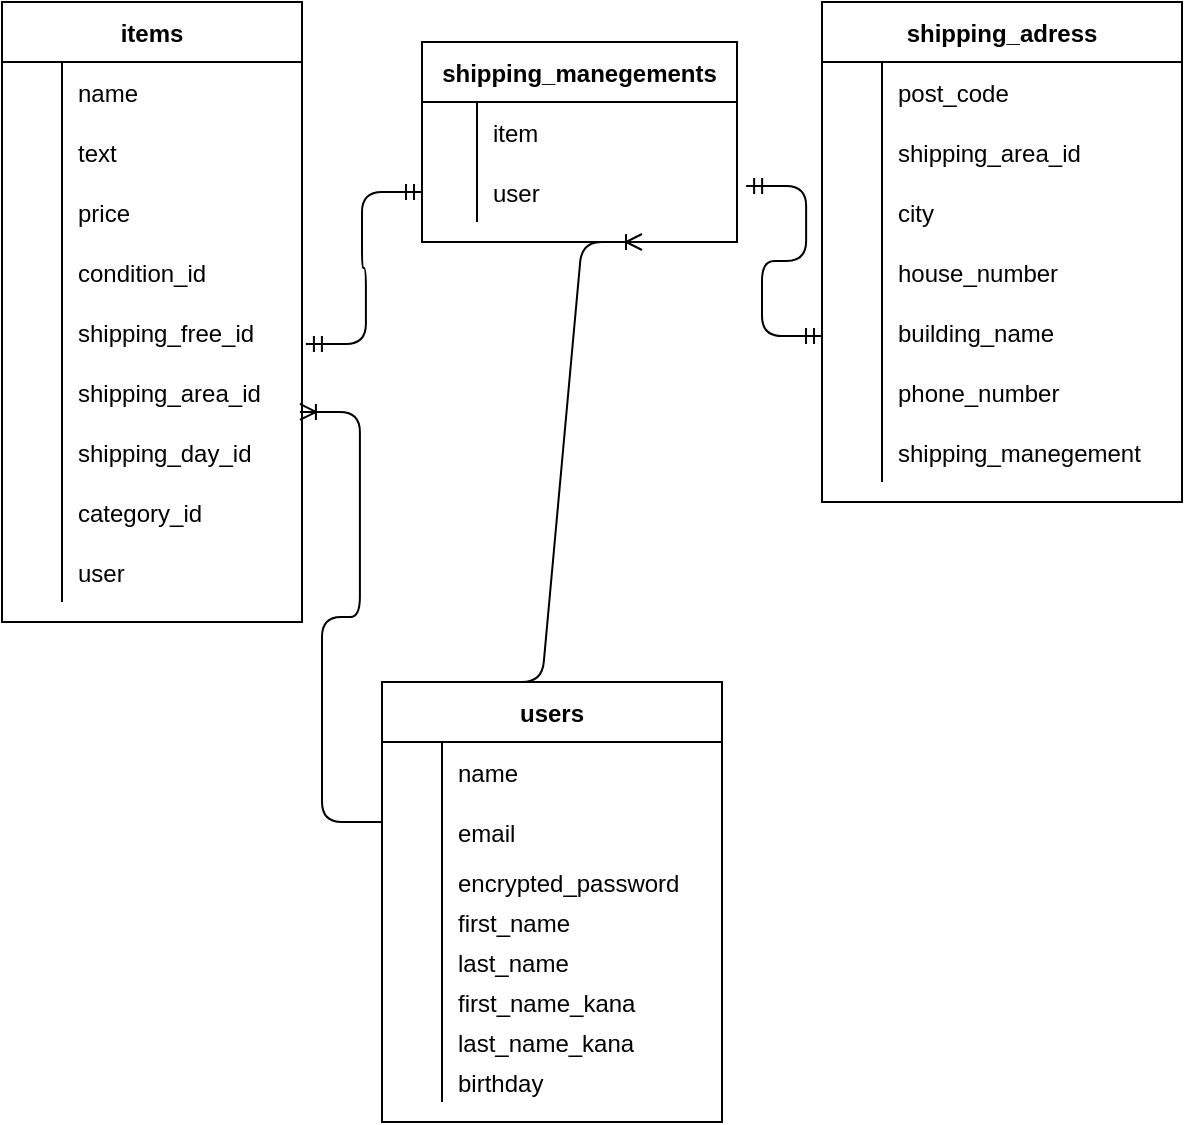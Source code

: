 <mxfile>
    <diagram id="Winn7nwg83c-m1TiPJ43" name="ページ1">
        <mxGraphModel dx="659" dy="586" grid="1" gridSize="10" guides="1" tooltips="1" connect="0" arrows="1" fold="1" page="1" pageScale="1" pageWidth="827" pageHeight="1169" math="0" shadow="0">
            <root>
                <mxCell id="0"/>
                <mxCell id="1" parent="0"/>
                <object label="users" id="72">
                    <mxCell style="shape=table;startSize=30;container=1;collapsible=1;childLayout=tableLayout;fixedRows=1;rowLines=0;fontStyle=1;align=center;resizeLast=1;verticalAlign=middle;horizontal=1;" vertex="1" parent="1">
                        <mxGeometry x="270" y="360" width="170" height="220" as="geometry">
                            <mxRectangle x="300" y="280" width="60" height="30" as="alternateBounds"/>
                        </mxGeometry>
                    </mxCell>
                </object>
                <mxCell id="76" value="" style="shape=partialRectangle;collapsible=0;dropTarget=0;pointerEvents=0;fillColor=none;top=0;left=0;bottom=0;right=0;points=[[0,0.5],[1,0.5]];portConstraint=eastwest;" vertex="1" parent="72">
                    <mxGeometry y="30" width="170" height="30" as="geometry"/>
                </mxCell>
                <mxCell id="77" value="" style="shape=partialRectangle;connectable=0;fillColor=none;top=0;left=0;bottom=0;right=0;editable=1;overflow=hidden;" vertex="1" parent="76">
                    <mxGeometry width="30" height="30" as="geometry"/>
                </mxCell>
                <mxCell id="78" value="name" style="shape=partialRectangle;connectable=0;fillColor=none;top=0;left=0;bottom=0;right=0;align=left;spacingLeft=6;overflow=hidden;" vertex="1" parent="76">
                    <mxGeometry x="30" width="140" height="30" as="geometry"/>
                </mxCell>
                <mxCell id="79" value="" style="shape=partialRectangle;collapsible=0;dropTarget=0;pointerEvents=0;fillColor=none;top=0;left=0;bottom=0;right=0;points=[[0,0.5],[1,0.5]];portConstraint=eastwest;" vertex="1" parent="72">
                    <mxGeometry y="60" width="170" height="30" as="geometry"/>
                </mxCell>
                <mxCell id="80" value="" style="shape=partialRectangle;connectable=0;fillColor=none;top=0;left=0;bottom=0;right=0;editable=1;overflow=hidden;" vertex="1" parent="79">
                    <mxGeometry width="30" height="30" as="geometry"/>
                </mxCell>
                <mxCell id="81" value="email" style="shape=partialRectangle;connectable=0;fillColor=none;top=0;left=0;bottom=0;right=0;align=left;spacingLeft=6;overflow=hidden;" vertex="1" parent="79">
                    <mxGeometry x="30" width="140" height="30" as="geometry"/>
                </mxCell>
                <mxCell id="82" value="" style="shape=partialRectangle;collapsible=0;dropTarget=0;pointerEvents=0;fillColor=none;top=0;left=0;bottom=0;right=0;points=[[0,0.5],[1,0.5]];portConstraint=eastwest;" vertex="1" parent="72">
                    <mxGeometry y="90" width="170" height="20" as="geometry"/>
                </mxCell>
                <mxCell id="83" value="" style="shape=partialRectangle;connectable=0;fillColor=none;top=0;left=0;bottom=0;right=0;editable=1;overflow=hidden;" vertex="1" parent="82">
                    <mxGeometry width="30" height="20" as="geometry"/>
                </mxCell>
                <mxCell id="84" value="encrypted_password" style="shape=partialRectangle;connectable=0;fillColor=none;top=0;left=0;bottom=0;right=0;align=left;spacingLeft=6;overflow=hidden;" vertex="1" parent="82">
                    <mxGeometry x="30" width="140" height="20" as="geometry"/>
                </mxCell>
                <mxCell id="235" value="" style="shape=partialRectangle;collapsible=0;dropTarget=0;pointerEvents=0;fillColor=none;top=0;left=0;bottom=0;right=0;points=[[0,0.5],[1,0.5]];portConstraint=eastwest;" vertex="1" parent="72">
                    <mxGeometry y="110" width="170" height="20" as="geometry"/>
                </mxCell>
                <mxCell id="236" value="" style="shape=partialRectangle;connectable=0;fillColor=none;top=0;left=0;bottom=0;right=0;editable=1;overflow=hidden;" vertex="1" parent="235">
                    <mxGeometry width="30" height="20" as="geometry"/>
                </mxCell>
                <mxCell id="237" value="first_name" style="shape=partialRectangle;connectable=0;fillColor=none;top=0;left=0;bottom=0;right=0;align=left;spacingLeft=6;overflow=hidden;" vertex="1" parent="235">
                    <mxGeometry x="30" width="140" height="20" as="geometry"/>
                </mxCell>
                <mxCell id="238" value="" style="shape=partialRectangle;collapsible=0;dropTarget=0;pointerEvents=0;fillColor=none;top=0;left=0;bottom=0;right=0;points=[[0,0.5],[1,0.5]];portConstraint=eastwest;" vertex="1" parent="72">
                    <mxGeometry y="130" width="170" height="20" as="geometry"/>
                </mxCell>
                <mxCell id="239" value="" style="shape=partialRectangle;connectable=0;fillColor=none;top=0;left=0;bottom=0;right=0;editable=1;overflow=hidden;" vertex="1" parent="238">
                    <mxGeometry width="30" height="20" as="geometry"/>
                </mxCell>
                <mxCell id="240" value="last_name" style="shape=partialRectangle;connectable=0;fillColor=none;top=0;left=0;bottom=0;right=0;align=left;spacingLeft=6;overflow=hidden;" vertex="1" parent="238">
                    <mxGeometry x="30" width="140" height="20" as="geometry"/>
                </mxCell>
                <mxCell id="257" value="" style="shape=partialRectangle;collapsible=0;dropTarget=0;pointerEvents=0;fillColor=none;top=0;left=0;bottom=0;right=0;points=[[0,0.5],[1,0.5]];portConstraint=eastwest;" vertex="1" parent="72">
                    <mxGeometry y="150" width="170" height="20" as="geometry"/>
                </mxCell>
                <mxCell id="258" value="" style="shape=partialRectangle;connectable=0;fillColor=none;top=0;left=0;bottom=0;right=0;editable=1;overflow=hidden;" vertex="1" parent="257">
                    <mxGeometry width="30" height="20" as="geometry"/>
                </mxCell>
                <mxCell id="259" value="first_name_kana" style="shape=partialRectangle;connectable=0;fillColor=none;top=0;left=0;bottom=0;right=0;align=left;spacingLeft=6;overflow=hidden;" vertex="1" parent="257">
                    <mxGeometry x="30" width="140" height="20" as="geometry"/>
                </mxCell>
                <mxCell id="260" value="" style="shape=partialRectangle;collapsible=0;dropTarget=0;pointerEvents=0;fillColor=none;top=0;left=0;bottom=0;right=0;points=[[0,0.5],[1,0.5]];portConstraint=eastwest;" vertex="1" parent="72">
                    <mxGeometry y="170" width="170" height="20" as="geometry"/>
                </mxCell>
                <mxCell id="261" value="" style="shape=partialRectangle;connectable=0;fillColor=none;top=0;left=0;bottom=0;right=0;editable=1;overflow=hidden;" vertex="1" parent="260">
                    <mxGeometry width="30" height="20" as="geometry"/>
                </mxCell>
                <mxCell id="262" value="last_name_kana" style="shape=partialRectangle;connectable=0;fillColor=none;top=0;left=0;bottom=0;right=0;align=left;spacingLeft=6;overflow=hidden;" vertex="1" parent="260">
                    <mxGeometry x="30" width="140" height="20" as="geometry"/>
                </mxCell>
                <mxCell id="263" value="" style="shape=partialRectangle;collapsible=0;dropTarget=0;pointerEvents=0;fillColor=none;top=0;left=0;bottom=0;right=0;points=[[0,0.5],[1,0.5]];portConstraint=eastwest;" vertex="1" parent="72">
                    <mxGeometry y="190" width="170" height="20" as="geometry"/>
                </mxCell>
                <mxCell id="264" value="" style="shape=partialRectangle;connectable=0;fillColor=none;top=0;left=0;bottom=0;right=0;editable=1;overflow=hidden;" vertex="1" parent="263">
                    <mxGeometry width="30" height="20" as="geometry"/>
                </mxCell>
                <mxCell id="265" value="birthday" style="shape=partialRectangle;connectable=0;fillColor=none;top=0;left=0;bottom=0;right=0;align=left;spacingLeft=6;overflow=hidden;" vertex="1" parent="263">
                    <mxGeometry x="30" width="140" height="20" as="geometry"/>
                </mxCell>
                <mxCell id="88" value="items" style="shape=table;startSize=30;container=1;collapsible=1;childLayout=tableLayout;fixedRows=1;rowLines=0;fontStyle=1;align=center;resizeLast=1;" vertex="1" parent="1">
                    <mxGeometry x="80" y="20" width="150" height="310" as="geometry"/>
                </mxCell>
                <mxCell id="92" value="" style="shape=partialRectangle;collapsible=0;dropTarget=0;pointerEvents=0;fillColor=none;top=0;left=0;bottom=0;right=0;points=[[0,0.5],[1,0.5]];portConstraint=eastwest;" vertex="1" parent="88">
                    <mxGeometry y="30" width="150" height="30" as="geometry"/>
                </mxCell>
                <mxCell id="93" value="" style="shape=partialRectangle;connectable=0;fillColor=none;top=0;left=0;bottom=0;right=0;editable=1;overflow=hidden;" vertex="1" parent="92">
                    <mxGeometry width="30" height="30" as="geometry"/>
                </mxCell>
                <mxCell id="94" value="name" style="shape=partialRectangle;connectable=0;fillColor=none;top=0;left=0;bottom=0;right=0;align=left;spacingLeft=6;overflow=hidden;" vertex="1" parent="92">
                    <mxGeometry x="30" width="120" height="30" as="geometry"/>
                </mxCell>
                <mxCell id="95" value="" style="shape=partialRectangle;collapsible=0;dropTarget=0;pointerEvents=0;fillColor=none;top=0;left=0;bottom=0;right=0;points=[[0,0.5],[1,0.5]];portConstraint=eastwest;" vertex="1" parent="88">
                    <mxGeometry y="60" width="150" height="30" as="geometry"/>
                </mxCell>
                <mxCell id="96" value="" style="shape=partialRectangle;connectable=0;fillColor=none;top=0;left=0;bottom=0;right=0;editable=1;overflow=hidden;" vertex="1" parent="95">
                    <mxGeometry width="30" height="30" as="geometry"/>
                </mxCell>
                <mxCell id="97" value="text" style="shape=partialRectangle;connectable=0;fillColor=none;top=0;left=0;bottom=0;right=0;align=left;spacingLeft=6;overflow=hidden;" vertex="1" parent="95">
                    <mxGeometry x="30" width="120" height="30" as="geometry"/>
                </mxCell>
                <mxCell id="98" value="" style="shape=partialRectangle;collapsible=0;dropTarget=0;pointerEvents=0;fillColor=none;top=0;left=0;bottom=0;right=0;points=[[0,0.5],[1,0.5]];portConstraint=eastwest;" vertex="1" parent="88">
                    <mxGeometry y="90" width="150" height="30" as="geometry"/>
                </mxCell>
                <mxCell id="99" value="" style="shape=partialRectangle;connectable=0;fillColor=none;top=0;left=0;bottom=0;right=0;editable=1;overflow=hidden;" vertex="1" parent="98">
                    <mxGeometry width="30" height="30" as="geometry"/>
                </mxCell>
                <mxCell id="100" value="price" style="shape=partialRectangle;connectable=0;fillColor=none;top=0;left=0;bottom=0;right=0;align=left;spacingLeft=6;overflow=hidden;" vertex="1" parent="98">
                    <mxGeometry x="30" width="120" height="30" as="geometry"/>
                </mxCell>
                <mxCell id="104" value="" style="shape=partialRectangle;collapsible=0;dropTarget=0;pointerEvents=0;fillColor=none;top=0;left=0;bottom=0;right=0;points=[[0,0.5],[1,0.5]];portConstraint=eastwest;" vertex="1" parent="88">
                    <mxGeometry y="120" width="150" height="30" as="geometry"/>
                </mxCell>
                <mxCell id="105" value="" style="shape=partialRectangle;connectable=0;fillColor=none;top=0;left=0;bottom=0;right=0;editable=1;overflow=hidden;" vertex="1" parent="104">
                    <mxGeometry width="30" height="30" as="geometry"/>
                </mxCell>
                <mxCell id="106" value="condition_id" style="shape=partialRectangle;connectable=0;fillColor=none;top=0;left=0;bottom=0;right=0;align=left;spacingLeft=6;overflow=hidden;" vertex="1" parent="104">
                    <mxGeometry x="30" width="120" height="30" as="geometry"/>
                </mxCell>
                <mxCell id="107" value="" style="shape=partialRectangle;collapsible=0;dropTarget=0;pointerEvents=0;fillColor=none;top=0;left=0;bottom=0;right=0;points=[[0,0.5],[1,0.5]];portConstraint=eastwest;" vertex="1" parent="88">
                    <mxGeometry y="150" width="150" height="30" as="geometry"/>
                </mxCell>
                <mxCell id="108" value="" style="shape=partialRectangle;connectable=0;fillColor=none;top=0;left=0;bottom=0;right=0;editable=1;overflow=hidden;" vertex="1" parent="107">
                    <mxGeometry width="30" height="30" as="geometry"/>
                </mxCell>
                <mxCell id="109" value="shipping_free_id" style="shape=partialRectangle;connectable=0;fillColor=none;top=0;left=0;bottom=0;right=0;align=left;spacingLeft=6;overflow=hidden;" vertex="1" parent="107">
                    <mxGeometry x="30" width="120" height="30" as="geometry"/>
                </mxCell>
                <mxCell id="110" value="" style="shape=partialRectangle;collapsible=0;dropTarget=0;pointerEvents=0;fillColor=none;top=0;left=0;bottom=0;right=0;points=[[0,0.5],[1,0.5]];portConstraint=eastwest;" vertex="1" parent="88">
                    <mxGeometry y="180" width="150" height="30" as="geometry"/>
                </mxCell>
                <mxCell id="111" value="" style="shape=partialRectangle;connectable=0;fillColor=none;top=0;left=0;bottom=0;right=0;editable=1;overflow=hidden;" vertex="1" parent="110">
                    <mxGeometry width="30" height="30" as="geometry"/>
                </mxCell>
                <mxCell id="112" value="shipping_area_id" style="shape=partialRectangle;connectable=0;fillColor=none;top=0;left=0;bottom=0;right=0;align=left;spacingLeft=6;overflow=hidden;" vertex="1" parent="110">
                    <mxGeometry x="30" width="120" height="30" as="geometry"/>
                </mxCell>
                <mxCell id="113" value="" style="shape=partialRectangle;collapsible=0;dropTarget=0;pointerEvents=0;fillColor=none;top=0;left=0;bottom=0;right=0;points=[[0,0.5],[1,0.5]];portConstraint=eastwest;" vertex="1" parent="88">
                    <mxGeometry y="210" width="150" height="30" as="geometry"/>
                </mxCell>
                <mxCell id="114" value="" style="shape=partialRectangle;connectable=0;fillColor=none;top=0;left=0;bottom=0;right=0;editable=1;overflow=hidden;" vertex="1" parent="113">
                    <mxGeometry width="30" height="30" as="geometry"/>
                </mxCell>
                <mxCell id="115" value="shipping_day_id" style="shape=partialRectangle;connectable=0;fillColor=none;top=0;left=0;bottom=0;right=0;align=left;spacingLeft=6;overflow=hidden;" vertex="1" parent="113">
                    <mxGeometry x="30" width="120" height="30" as="geometry"/>
                </mxCell>
                <mxCell id="116" value="" style="shape=partialRectangle;collapsible=0;dropTarget=0;pointerEvents=0;fillColor=none;top=0;left=0;bottom=0;right=0;points=[[0,0.5],[1,0.5]];portConstraint=eastwest;" vertex="1" parent="88">
                    <mxGeometry y="240" width="150" height="30" as="geometry"/>
                </mxCell>
                <mxCell id="117" value="" style="shape=partialRectangle;connectable=0;fillColor=none;top=0;left=0;bottom=0;right=0;editable=1;overflow=hidden;" vertex="1" parent="116">
                    <mxGeometry width="30" height="30" as="geometry"/>
                </mxCell>
                <mxCell id="118" value="category_id" style="shape=partialRectangle;connectable=0;fillColor=none;top=0;left=0;bottom=0;right=0;align=left;spacingLeft=6;overflow=hidden;" vertex="1" parent="116">
                    <mxGeometry x="30" width="120" height="30" as="geometry"/>
                </mxCell>
                <mxCell id="125" value="" style="shape=partialRectangle;collapsible=0;dropTarget=0;pointerEvents=0;fillColor=none;top=0;left=0;bottom=0;right=0;points=[[0,0.5],[1,0.5]];portConstraint=eastwest;" vertex="1" parent="88">
                    <mxGeometry y="270" width="150" height="30" as="geometry"/>
                </mxCell>
                <mxCell id="126" value="" style="shape=partialRectangle;connectable=0;fillColor=none;top=0;left=0;bottom=0;right=0;editable=1;overflow=hidden;" vertex="1" parent="125">
                    <mxGeometry width="30" height="30" as="geometry"/>
                </mxCell>
                <mxCell id="127" value="user" style="shape=partialRectangle;connectable=0;fillColor=none;top=0;left=0;bottom=0;right=0;align=left;spacingLeft=6;overflow=hidden;" vertex="1" parent="125">
                    <mxGeometry x="30" width="120" height="30" as="geometry"/>
                </mxCell>
                <mxCell id="160" value="shipping_adress" style="shape=table;startSize=30;container=1;collapsible=1;childLayout=tableLayout;fixedRows=1;rowLines=0;fontStyle=1;align=center;resizeLast=1;" vertex="1" parent="1">
                    <mxGeometry x="490" y="20" width="180" height="250" as="geometry"/>
                </mxCell>
                <mxCell id="176" value="" style="shape=partialRectangle;collapsible=0;dropTarget=0;pointerEvents=0;fillColor=none;top=0;left=0;bottom=0;right=0;points=[[0,0.5],[1,0.5]];portConstraint=eastwest;" vertex="1" parent="160">
                    <mxGeometry y="30" width="180" height="30" as="geometry"/>
                </mxCell>
                <mxCell id="177" value="" style="shape=partialRectangle;connectable=0;fillColor=none;top=0;left=0;bottom=0;right=0;editable=1;overflow=hidden;" vertex="1" parent="176">
                    <mxGeometry width="30" height="30" as="geometry"/>
                </mxCell>
                <mxCell id="178" value="post_code" style="shape=partialRectangle;connectable=0;fillColor=none;top=0;left=0;bottom=0;right=0;align=left;spacingLeft=6;overflow=hidden;" vertex="1" parent="176">
                    <mxGeometry x="30" width="150" height="30" as="geometry"/>
                </mxCell>
                <mxCell id="179" value="" style="shape=partialRectangle;collapsible=0;dropTarget=0;pointerEvents=0;fillColor=none;top=0;left=0;bottom=0;right=0;points=[[0,0.5],[1,0.5]];portConstraint=eastwest;" vertex="1" parent="160">
                    <mxGeometry y="60" width="180" height="30" as="geometry"/>
                </mxCell>
                <mxCell id="180" value="" style="shape=partialRectangle;connectable=0;fillColor=none;top=0;left=0;bottom=0;right=0;editable=1;overflow=hidden;" vertex="1" parent="179">
                    <mxGeometry width="30" height="30" as="geometry"/>
                </mxCell>
                <mxCell id="181" value="shipping_area_id" style="shape=partialRectangle;connectable=0;fillColor=none;top=0;left=0;bottom=0;right=0;align=left;spacingLeft=6;overflow=hidden;" vertex="1" parent="179">
                    <mxGeometry x="30" width="150" height="30" as="geometry"/>
                </mxCell>
                <mxCell id="182" value="" style="shape=partialRectangle;collapsible=0;dropTarget=0;pointerEvents=0;fillColor=none;top=0;left=0;bottom=0;right=0;points=[[0,0.5],[1,0.5]];portConstraint=eastwest;" vertex="1" parent="160">
                    <mxGeometry y="90" width="180" height="30" as="geometry"/>
                </mxCell>
                <mxCell id="183" value="" style="shape=partialRectangle;connectable=0;fillColor=none;top=0;left=0;bottom=0;right=0;editable=1;overflow=hidden;" vertex="1" parent="182">
                    <mxGeometry width="30" height="30" as="geometry"/>
                </mxCell>
                <mxCell id="184" value="city" style="shape=partialRectangle;connectable=0;fillColor=none;top=0;left=0;bottom=0;right=0;align=left;spacingLeft=6;overflow=hidden;" vertex="1" parent="182">
                    <mxGeometry x="30" width="150" height="30" as="geometry"/>
                </mxCell>
                <mxCell id="185" value="" style="shape=partialRectangle;collapsible=0;dropTarget=0;pointerEvents=0;fillColor=none;top=0;left=0;bottom=0;right=0;points=[[0,0.5],[1,0.5]];portConstraint=eastwest;" vertex="1" parent="160">
                    <mxGeometry y="120" width="180" height="30" as="geometry"/>
                </mxCell>
                <mxCell id="186" value="" style="shape=partialRectangle;connectable=0;fillColor=none;top=0;left=0;bottom=0;right=0;editable=1;overflow=hidden;" vertex="1" parent="185">
                    <mxGeometry width="30" height="30" as="geometry"/>
                </mxCell>
                <mxCell id="187" value="house_number" style="shape=partialRectangle;connectable=0;fillColor=none;top=0;left=0;bottom=0;right=0;align=left;spacingLeft=6;overflow=hidden;" vertex="1" parent="185">
                    <mxGeometry x="30" width="150" height="30" as="geometry"/>
                </mxCell>
                <mxCell id="188" value="" style="shape=partialRectangle;collapsible=0;dropTarget=0;pointerEvents=0;fillColor=none;top=0;left=0;bottom=0;right=0;points=[[0,0.5],[1,0.5]];portConstraint=eastwest;" vertex="1" parent="160">
                    <mxGeometry y="150" width="180" height="30" as="geometry"/>
                </mxCell>
                <mxCell id="189" value="" style="shape=partialRectangle;connectable=0;fillColor=none;top=0;left=0;bottom=0;right=0;editable=1;overflow=hidden;" vertex="1" parent="188">
                    <mxGeometry width="30" height="30" as="geometry"/>
                </mxCell>
                <mxCell id="190" value="building_name" style="shape=partialRectangle;connectable=0;fillColor=none;top=0;left=0;bottom=0;right=0;align=left;spacingLeft=6;overflow=hidden;" vertex="1" parent="188">
                    <mxGeometry x="30" width="150" height="30" as="geometry"/>
                </mxCell>
                <mxCell id="191" value="" style="shape=partialRectangle;collapsible=0;dropTarget=0;pointerEvents=0;fillColor=none;top=0;left=0;bottom=0;right=0;points=[[0,0.5],[1,0.5]];portConstraint=eastwest;" vertex="1" parent="160">
                    <mxGeometry y="180" width="180" height="30" as="geometry"/>
                </mxCell>
                <mxCell id="192" value="" style="shape=partialRectangle;connectable=0;fillColor=none;top=0;left=0;bottom=0;right=0;editable=1;overflow=hidden;" vertex="1" parent="191">
                    <mxGeometry width="30" height="30" as="geometry"/>
                </mxCell>
                <mxCell id="193" value="phone_number" style="shape=partialRectangle;connectable=0;fillColor=none;top=0;left=0;bottom=0;right=0;align=left;spacingLeft=6;overflow=hidden;" vertex="1" parent="191">
                    <mxGeometry x="30" width="150" height="30" as="geometry"/>
                </mxCell>
                <mxCell id="194" value="" style="shape=partialRectangle;collapsible=0;dropTarget=0;pointerEvents=0;fillColor=none;top=0;left=0;bottom=0;right=0;points=[[0,0.5],[1,0.5]];portConstraint=eastwest;" vertex="1" parent="160">
                    <mxGeometry y="210" width="180" height="30" as="geometry"/>
                </mxCell>
                <mxCell id="195" value="" style="shape=partialRectangle;connectable=0;fillColor=none;top=0;left=0;bottom=0;right=0;editable=1;overflow=hidden;" vertex="1" parent="194">
                    <mxGeometry width="30" height="30" as="geometry"/>
                </mxCell>
                <mxCell id="196" value="shipping_manegement" style="shape=partialRectangle;connectable=0;fillColor=none;top=0;left=0;bottom=0;right=0;align=left;spacingLeft=6;overflow=hidden;" vertex="1" parent="194">
                    <mxGeometry x="30" width="150" height="30" as="geometry"/>
                </mxCell>
                <mxCell id="269" value="" style="edgeStyle=entityRelationEdgeStyle;fontSize=12;html=1;endArrow=ERoneToMany;exitX=0;exitY=0.333;exitDx=0;exitDy=0;exitPerimeter=0;entryX=0.993;entryY=0.833;entryDx=0;entryDy=0;entryPerimeter=0;" edge="1" parent="1" source="79" target="110">
                    <mxGeometry width="100" height="100" relative="1" as="geometry">
                        <mxPoint x="300" y="390" as="sourcePoint"/>
                        <mxPoint x="400" y="290" as="targetPoint"/>
                    </mxGeometry>
                </mxCell>
                <mxCell id="274" value="shipping_manegements" style="shape=table;startSize=30;container=1;collapsible=1;childLayout=tableLayout;fixedRows=1;rowLines=0;fontStyle=1;align=center;resizeLast=1;" vertex="1" parent="1">
                    <mxGeometry x="290" y="40" width="157.5" height="100" as="geometry"/>
                </mxCell>
                <mxCell id="278" value="" style="shape=partialRectangle;collapsible=0;dropTarget=0;pointerEvents=0;fillColor=none;top=0;left=0;bottom=0;right=0;points=[[0,0.5],[1,0.5]];portConstraint=eastwest;" vertex="1" parent="274">
                    <mxGeometry y="30" width="157.5" height="30" as="geometry"/>
                </mxCell>
                <mxCell id="279" value="" style="shape=partialRectangle;connectable=0;fillColor=none;top=0;left=0;bottom=0;right=0;editable=1;overflow=hidden;" vertex="1" parent="278">
                    <mxGeometry width="27.5" height="30" as="geometry"/>
                </mxCell>
                <mxCell id="280" value="item" style="shape=partialRectangle;connectable=0;fillColor=none;top=0;left=0;bottom=0;right=0;align=left;spacingLeft=6;overflow=hidden;" vertex="1" parent="278">
                    <mxGeometry x="27.5" width="130" height="30" as="geometry"/>
                </mxCell>
                <mxCell id="281" value="" style="shape=partialRectangle;collapsible=0;dropTarget=0;pointerEvents=0;fillColor=none;top=0;left=0;bottom=0;right=0;points=[[0,0.5],[1,0.5]];portConstraint=eastwest;" vertex="1" parent="274">
                    <mxGeometry y="60" width="157.5" height="30" as="geometry"/>
                </mxCell>
                <mxCell id="282" value="" style="shape=partialRectangle;connectable=0;fillColor=none;top=0;left=0;bottom=0;right=0;editable=1;overflow=hidden;" vertex="1" parent="281">
                    <mxGeometry width="27.5" height="30" as="geometry"/>
                </mxCell>
                <mxCell id="283" value="user" style="shape=partialRectangle;connectable=0;fillColor=none;top=0;left=0;bottom=0;right=0;align=left;spacingLeft=6;overflow=hidden;" vertex="1" parent="281">
                    <mxGeometry x="27.5" width="130" height="30" as="geometry"/>
                </mxCell>
                <mxCell id="292" value="" style="edgeStyle=entityRelationEdgeStyle;fontSize=12;html=1;endArrow=ERoneToMany;exitX=0.294;exitY=0;exitDx=0;exitDy=0;exitPerimeter=0;" edge="1" parent="1" source="72">
                    <mxGeometry width="100" height="100" relative="1" as="geometry">
                        <mxPoint x="320" y="400" as="sourcePoint"/>
                        <mxPoint x="400" y="140" as="targetPoint"/>
                    </mxGeometry>
                </mxCell>
                <mxCell id="295" value="" style="edgeStyle=entityRelationEdgeStyle;fontSize=12;html=1;endArrow=ERmandOne;startArrow=ERmandOne;exitX=1.013;exitY=0.7;exitDx=0;exitDy=0;exitPerimeter=0;" edge="1" parent="1" source="107" target="281">
                    <mxGeometry width="100" height="100" relative="1" as="geometry">
                        <mxPoint x="320" y="360" as="sourcePoint"/>
                        <mxPoint x="420" y="260" as="targetPoint"/>
                    </mxGeometry>
                </mxCell>
                <mxCell id="296" value="" style="edgeStyle=entityRelationEdgeStyle;fontSize=12;html=1;endArrow=ERmandOne;startArrow=ERmandOne;entryX=0;entryY=0.567;entryDx=0;entryDy=0;entryPerimeter=0;exitX=1.029;exitY=0.4;exitDx=0;exitDy=0;exitPerimeter=0;" edge="1" parent="1" source="281" target="188">
                    <mxGeometry width="100" height="100" relative="1" as="geometry">
                        <mxPoint x="320" y="360" as="sourcePoint"/>
                        <mxPoint x="480" y="190" as="targetPoint"/>
                    </mxGeometry>
                </mxCell>
            </root>
        </mxGraphModel>
    </diagram>
</mxfile>